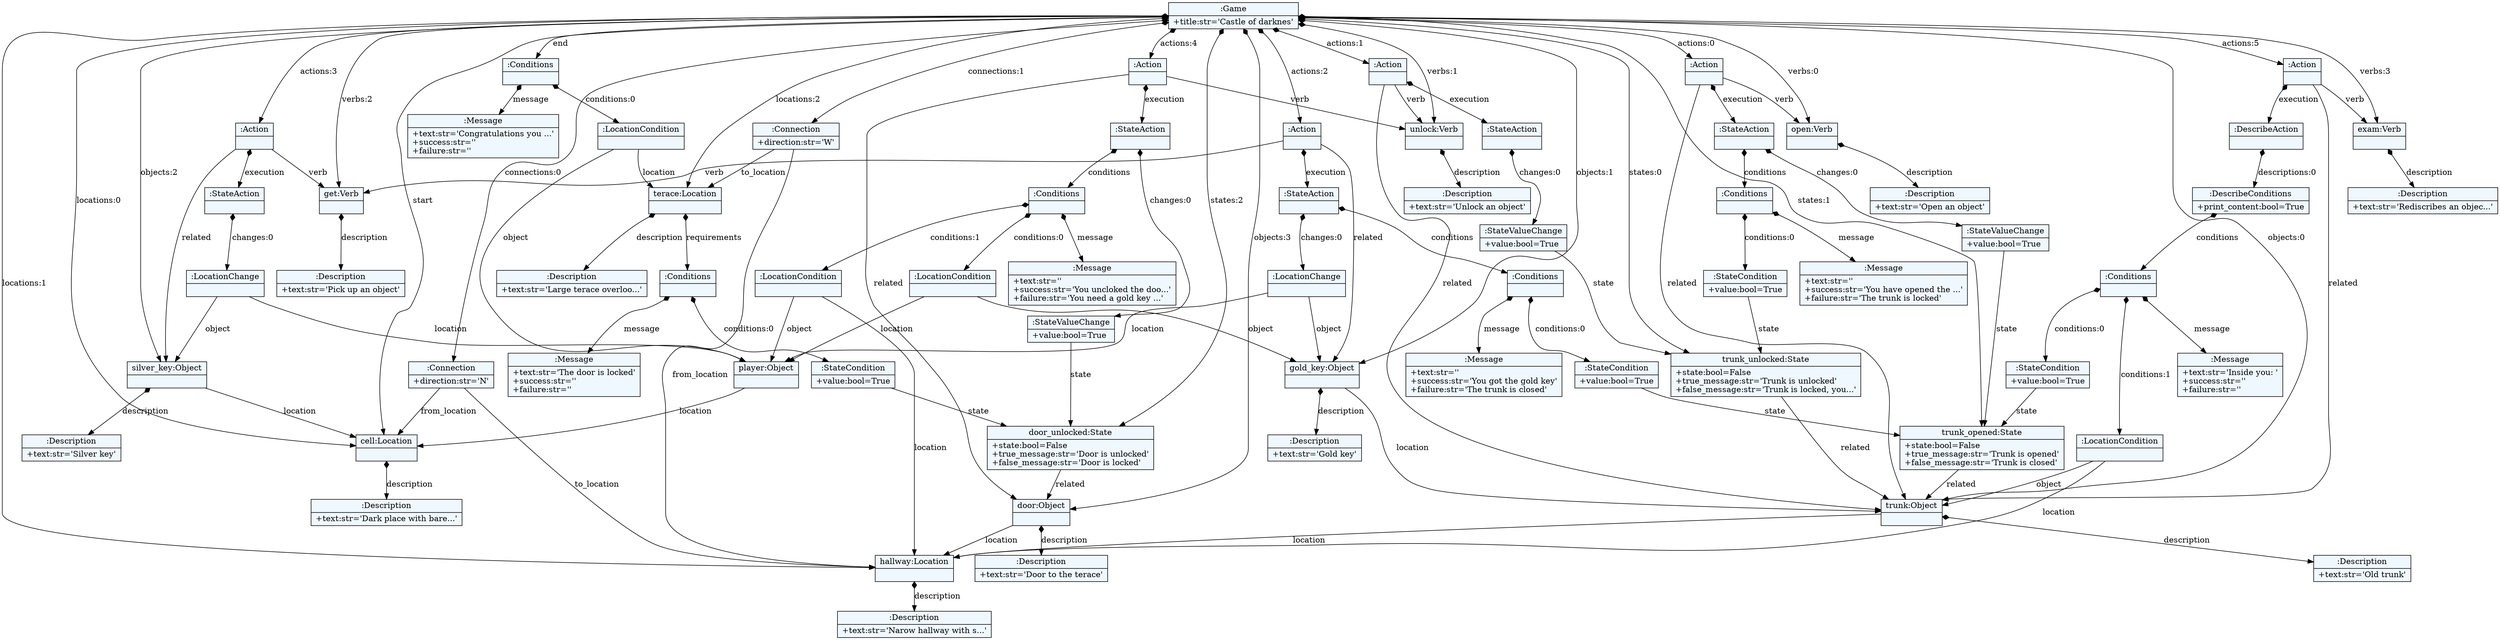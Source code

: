 
    digraph textX {
    fontname = "Bitstream Vera Sans"
    fontsize = 8
    node[
        shape=record,
        style=filled,
        fillcolor=aliceblue
    ]
    nodesep = 0.3
    edge[dir=black,arrowtail=empty]


2930185059440 -> 2930185056800 [label="start" ]
2930185056800 -> 2930185057280 [label="description" arrowtail=diamond dir=both]
2930185057280[label="{:Description|+text:str='Dark place with bare...'\l}"]
2930185056800[label="{cell:Location|}"]
2930185059440 -> 2930185058240 [label="end" arrowtail=diamond dir=both]
2930185058240 -> 2930185057136 [label="conditions:0" arrowtail=diamond dir=both]
2930185057136 -> 2930140925328 [label="object" ]
2930140925328 -> 2930185056800 [label="location" ]
2930140925328[label="{player:Object|}"]
2930185057136 -> 2930185056320 [label="location" ]
2930185056320 -> 2930185057952 [label="description" arrowtail=diamond dir=both]
2930185057952[label="{:Description|+text:str='Large terace overloo...'\l}"]
2930185056320 -> 2930185058432 [label="requirements" arrowtail=diamond dir=both]
2930185058432 -> 2930185058576 [label="conditions:0" arrowtail=diamond dir=both]
2930185058576 -> 2930184553136 [label="state" ]
2930184553136 -> 2930184554432 [label="related" ]
2930184554432 -> 2930184555488 [label="description" arrowtail=diamond dir=both]
2930184555488[label="{:Description|+text:str='Door to the terace'\l}"]
2930184554432 -> 2930185056944 [label="location" ]
2930185056944 -> 2930185057520 [label="description" arrowtail=diamond dir=both]
2930185057520[label="{:Description|+text:str='Narow hallway with s...'\l}"]
2930185056944[label="{hallway:Location|}"]
2930184554432[label="{door:Object|}"]
2930184553136[label="{door_unlocked:State|+state:bool=False\l+true_message:str='Door is unlocked'\l+false_message:str='Door is locked'\l}"]
2930185058576[label="{:StateCondition|+value:bool=True\l}"]
2930185058432 -> 2930185058960 [label="message" arrowtail=diamond dir=both]
2930185058960[label="{:Message|+text:str='The door is locked'\l+success:str=''\l+failure:str=''\l}"]
2930185058432[label="{:Conditions|}"]
2930185056320[label="{terace:Location|}"]
2930185057136[label="{:LocationCondition|}"]
2930185058240 -> 2930185057088 [label="message" arrowtail=diamond dir=both]
2930185057088[label="{:Message|+text:str='Congratulations you ...'\l+success:str=''\l+failure:str=''\l}"]
2930185058240[label="{:Conditions|}"]
2930185059440 -> 2930185056800 [label="locations:0" arrowtail=diamond dir=both]
2930185059440 -> 2930185056944 [label="locations:1" arrowtail=diamond dir=both]
2930185059440 -> 2930185056320 [label="locations:2" arrowtail=diamond dir=both]
2930185059440 -> 2930185058000 [label="connections:0" arrowtail=diamond dir=both]
2930185058000 -> 2930185056800 [label="from_location" ]
2930185058000 -> 2930185056944 [label="to_location" ]
2930185058000[label="{:Connection|+direction:str='N'\l}"]
2930185059440 -> 2930185058864 [label="connections:1" arrowtail=diamond dir=both]
2930185058864 -> 2930185056944 [label="from_location" ]
2930185058864 -> 2930185056320 [label="to_location" ]
2930185058864[label="{:Connection|+direction:str='W'\l}"]
2930185059440 -> 2930185060208 [label="objects:0" arrowtail=diamond dir=both]
2930185060208 -> 2930185056464 [label="description" arrowtail=diamond dir=both]
2930185056464[label="{:Description|+text:str='Old trunk'\l}"]
2930185060208 -> 2930185056944 [label="location" ]
2930185060208[label="{trunk:Object|}"]
2930185059440 -> 2930185057472 [label="objects:1" arrowtail=diamond dir=both]
2930185057472 -> 2930184554912 [label="description" arrowtail=diamond dir=both]
2930184554912[label="{:Description|+text:str='Gold key'\l}"]
2930185057472 -> 2930185060208 [label="location" ]
2930185057472[label="{gold_key:Object|}"]
2930185059440 -> 2930185057184 [label="objects:2" arrowtail=diamond dir=both]
2930185057184 -> 2930184556160 [label="description" arrowtail=diamond dir=both]
2930184556160[label="{:Description|+text:str='Silver key'\l}"]
2930185057184 -> 2930185056800 [label="location" ]
2930185057184[label="{silver_key:Object|}"]
2930185059440 -> 2930184554432 [label="objects:3" arrowtail=diamond dir=both]
2930185059440 -> 2930184555872 [label="states:0" arrowtail=diamond dir=both]
2930184555872 -> 2930185060208 [label="related" ]
2930184555872[label="{trunk_unlocked:State|+state:bool=False\l+true_message:str='Trunk is unlocked'\l+false_message:str='Trunk is locked, you...'\l}"]
2930185059440 -> 2930184555104 [label="states:1" arrowtail=diamond dir=both]
2930184555104 -> 2930185060208 [label="related" ]
2930184555104[label="{trunk_opened:State|+state:bool=False\l+true_message:str='Trunk is opened'\l+false_message:str='Trunk is closed'\l}"]
2930185059440 -> 2930184553136 [label="states:2" arrowtail=diamond dir=both]
2930185059440 -> 2930184552848 [label="actions:0" arrowtail=diamond dir=both]
2930184552848 -> 2930185044272 [label="verb" ]
2930185044272 -> 2930185044656 [label="description" arrowtail=diamond dir=both]
2930185044656[label="{:Description|+text:str='Open an object'\l}"]
2930185044272[label="{open:Verb|}"]
2930184552848 -> 2930185060208 [label="related" ]
2930184552848 -> 2930184553952 [label="execution" arrowtail=diamond dir=both]
2930184553952 -> 2930184552656 [label="conditions" arrowtail=diamond dir=both]
2930184552656 -> 2930184572992 [label="conditions:0" arrowtail=diamond dir=both]
2930184572992 -> 2930184555872 [label="state" ]
2930184572992[label="{:StateCondition|+value:bool=True\l}"]
2930184552656 -> 2930184573136 [label="message" arrowtail=diamond dir=both]
2930184573136[label="{:Message|+text:str=''\l+success:str='You have opened the ...'\l+failure:str='The trunk is locked'\l}"]
2930184552656[label="{:Conditions|}"]
2930184553952 -> 2930184574768 [label="changes:0" arrowtail=diamond dir=both]
2930184574768 -> 2930184555104 [label="state" ]
2930184574768[label="{:StateValueChange|+value:bool=True\l}"]
2930184553952[label="{:StateAction|}"]
2930184552848[label="{:Action|}"]
2930185059440 -> 2930184554240 [label="actions:1" arrowtail=diamond dir=both]
2930184554240 -> 2930185045184 [label="verb" ]
2930185045184 -> 2930182939552 [label="description" arrowtail=diamond dir=both]
2930182939552[label="{:Description|+text:str='Unlock an object'\l}"]
2930185045184[label="{unlock:Verb|}"]
2930184554240 -> 2930185060208 [label="related" ]
2930184554240 -> 2930184573616 [label="execution" arrowtail=diamond dir=both]
2930184573616 -> 2930184575920 [label="changes:0" arrowtail=diamond dir=both]
2930184575920 -> 2930184555872 [label="state" ]
2930184575920[label="{:StateValueChange|+value:bool=True\l}"]
2930184573616[label="{:StateAction|}"]
2930184554240[label="{:Action|}"]
2930185059440 -> 2930184554000 [label="actions:2" arrowtail=diamond dir=both]
2930184554000 -> 2930182901520 [label="verb" ]
2930182901520 -> 2930182940416 [label="description" arrowtail=diamond dir=both]
2930182940416[label="{:Description|+text:str='Pick up an object'\l}"]
2930182901520[label="{get:Verb|}"]
2930184554000 -> 2930185057472 [label="related" ]
2930184554000 -> 2930184574960 [label="execution" arrowtail=diamond dir=both]
2930184574960 -> 2930184576064 [label="conditions" arrowtail=diamond dir=both]
2930184576064 -> 2930184576784 [label="conditions:0" arrowtail=diamond dir=both]
2930184576784 -> 2930184555104 [label="state" ]
2930184576784[label="{:StateCondition|+value:bool=True\l}"]
2930184576064 -> 2930184576352 [label="message" arrowtail=diamond dir=both]
2930184576352[label="{:Message|+text:str=''\l+success:str='You got the gold key'\l+failure:str='The trunk is closed'\l}"]
2930184576064[label="{:Conditions|}"]
2930184574960 -> 2930184573232 [label="changes:0" arrowtail=diamond dir=both]
2930184573232 -> 2930185057472 [label="object" ]
2930184573232 -> 2930140925328 [label="location" ]
2930184573232[label="{:LocationChange|}"]
2930184574960[label="{:StateAction|}"]
2930184554000[label="{:Action|}"]
2930185059440 -> 2930184576400 [label="actions:3" arrowtail=diamond dir=both]
2930184576400 -> 2930182901520 [label="verb" ]
2930184576400 -> 2930185057184 [label="related" ]
2930184576400 -> 2930184574336 [label="execution" arrowtail=diamond dir=both]
2930184574336 -> 2930185046960 [label="changes:0" arrowtail=diamond dir=both]
2930185046960 -> 2930185057184 [label="object" ]
2930185046960 -> 2930140925328 [label="location" ]
2930185046960[label="{:LocationChange|}"]
2930184574336[label="{:StateAction|}"]
2930184576400[label="{:Action|}"]
2930185059440 -> 2930184576208 [label="actions:4" arrowtail=diamond dir=both]
2930184576208 -> 2930185045184 [label="verb" ]
2930184576208 -> 2930184554432 [label="related" ]
2930184576208 -> 2930185045568 [label="execution" arrowtail=diamond dir=both]
2930185045568 -> 2930185044128 [label="conditions" arrowtail=diamond dir=both]
2930185044128 -> 2930185047440 [label="conditions:0" arrowtail=diamond dir=both]
2930185047440 -> 2930185057472 [label="object" ]
2930185047440 -> 2930140925328 [label="location" ]
2930185047440[label="{:LocationCondition|}"]
2930185044128 -> 2930185047056 [label="conditions:1" arrowtail=diamond dir=both]
2930185047056 -> 2930140925328 [label="object" ]
2930185047056 -> 2930185056944 [label="location" ]
2930185047056[label="{:LocationCondition|}"]
2930185044128 -> 2930185046192 [label="message" arrowtail=diamond dir=both]
2930185046192[label="{:Message|+text:str=''\l+success:str='You uncloked the doo...'\l+failure:str='You need a gold key ...'\l}"]
2930185044128[label="{:Conditions|}"]
2930185045568 -> 2930185046000 [label="changes:0" arrowtail=diamond dir=both]
2930185046000 -> 2930184553136 [label="state" ]
2930185046000[label="{:StateValueChange|+value:bool=True\l}"]
2930185045568[label="{:StateAction|}"]
2930184576208[label="{:Action|}"]
2930185059440 -> 2930185045904 [label="actions:5" arrowtail=diamond dir=both]
2930185045904 -> 2930182940320 [label="verb" ]
2930182940320 -> 2930182941376 [label="description" arrowtail=diamond dir=both]
2930182941376[label="{:Description|+text:str='Rediscribes an objec...'\l}"]
2930182940320[label="{exam:Verb|}"]
2930185045904 -> 2930185060208 [label="related" ]
2930185045904 -> 2930185045376 [label="execution" arrowtail=diamond dir=both]
2930185045376 -> 2930185044704 [label="descriptions:0" arrowtail=diamond dir=both]
2930185044704 -> 2930185044320 [label="conditions" arrowtail=diamond dir=both]
2930185044320 -> 2930182898256 [label="conditions:0" arrowtail=diamond dir=both]
2930182898256 -> 2930184555104 [label="state" ]
2930182898256[label="{:StateCondition|+value:bool=True\l}"]
2930185044320 -> 2930182899696 [label="conditions:1" arrowtail=diamond dir=both]
2930182899696 -> 2930185060208 [label="object" ]
2930182899696 -> 2930185056944 [label="location" ]
2930182899696[label="{:LocationCondition|}"]
2930185044320 -> 2930182898064 [label="message" arrowtail=diamond dir=both]
2930182898064[label="{:Message|+text:str='Inside you: '\l+success:str=''\l+failure:str=''\l}"]
2930185044320[label="{:Conditions|}"]
2930185044704[label="{:DescribeConditions|+print_content:bool=True\l}"]
2930185045376[label="{:DescribeAction|}"]
2930185045904[label="{:Action|}"]
2930185059440 -> 2930185044272 [label="verbs:0" arrowtail=diamond dir=both]
2930185059440 -> 2930185045184 [label="verbs:1" arrowtail=diamond dir=both]
2930185059440 -> 2930182901520 [label="verbs:2" arrowtail=diamond dir=both]
2930185059440 -> 2930182940320 [label="verbs:3" arrowtail=diamond dir=both]
2930185059440[label="{:Game|+title:str='Castle of darknes'\l}"]

}
